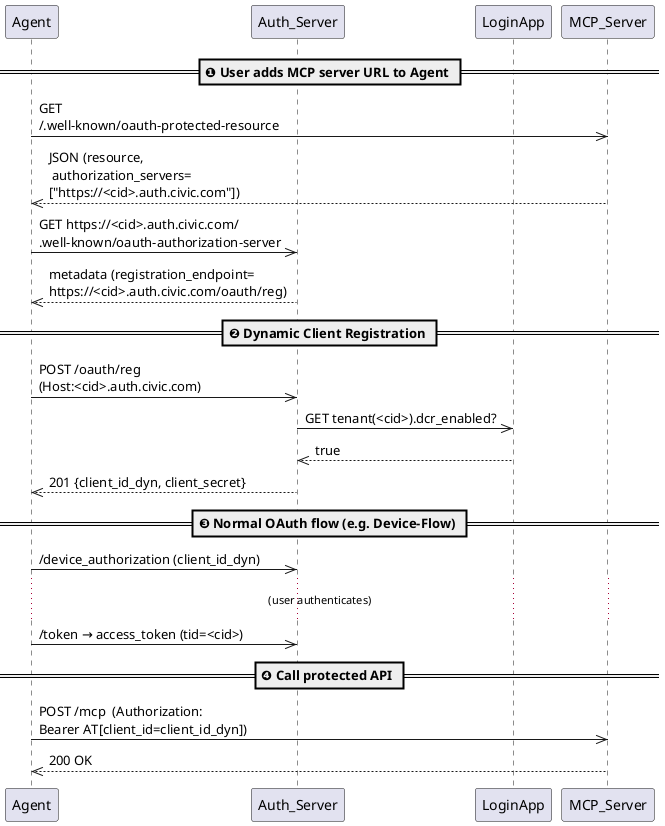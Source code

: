 @startuml
participant Agent
participant Auth_Server
participant LoginApp
participant MCP_Server

== ❶ User adds MCP server URL to Agent ==
Agent->>MCP_Server: GET \n/.well-known/oauth-protected-resource
MCP_Server-->>Agent: JSON (resource,\n authorization_servers=\n["https://<cid>.auth.civic.com"])
Agent->>Auth_Server: GET https://<cid>.auth.civic.com/\n.well-known/oauth-authorization-server
Auth_Server-->>Agent: metadata (registration_endpoint=\nhttps://<cid>.auth.civic.com/oauth/reg)

== ❷ Dynamic Client Registration ==
Agent->>Auth_Server: POST /oauth/reg\n(Host:<cid>.auth.civic.com)
Auth_Server->>LoginApp: GET tenant(<cid>).dcr_enabled?
LoginApp-->>Auth_Server: true
Auth_Server-->>Agent: 201 {client_id_dyn, client_secret}

== ❸ Normal OAuth flow (e.g. Device-Flow) ==
Agent->>Auth_Server: /device_authorization (client_id_dyn)
... (user authenticates) ...
Agent->>Auth_Server: /token → access_token (tid=<cid>)

== ❹ Call protected API ==
Agent->>MCP_Server: POST /mcp  (Authorization:\nBearer AT[client_id=client_id_dyn])
MCP_Server-->>Agent: 200 OK
@enduml
